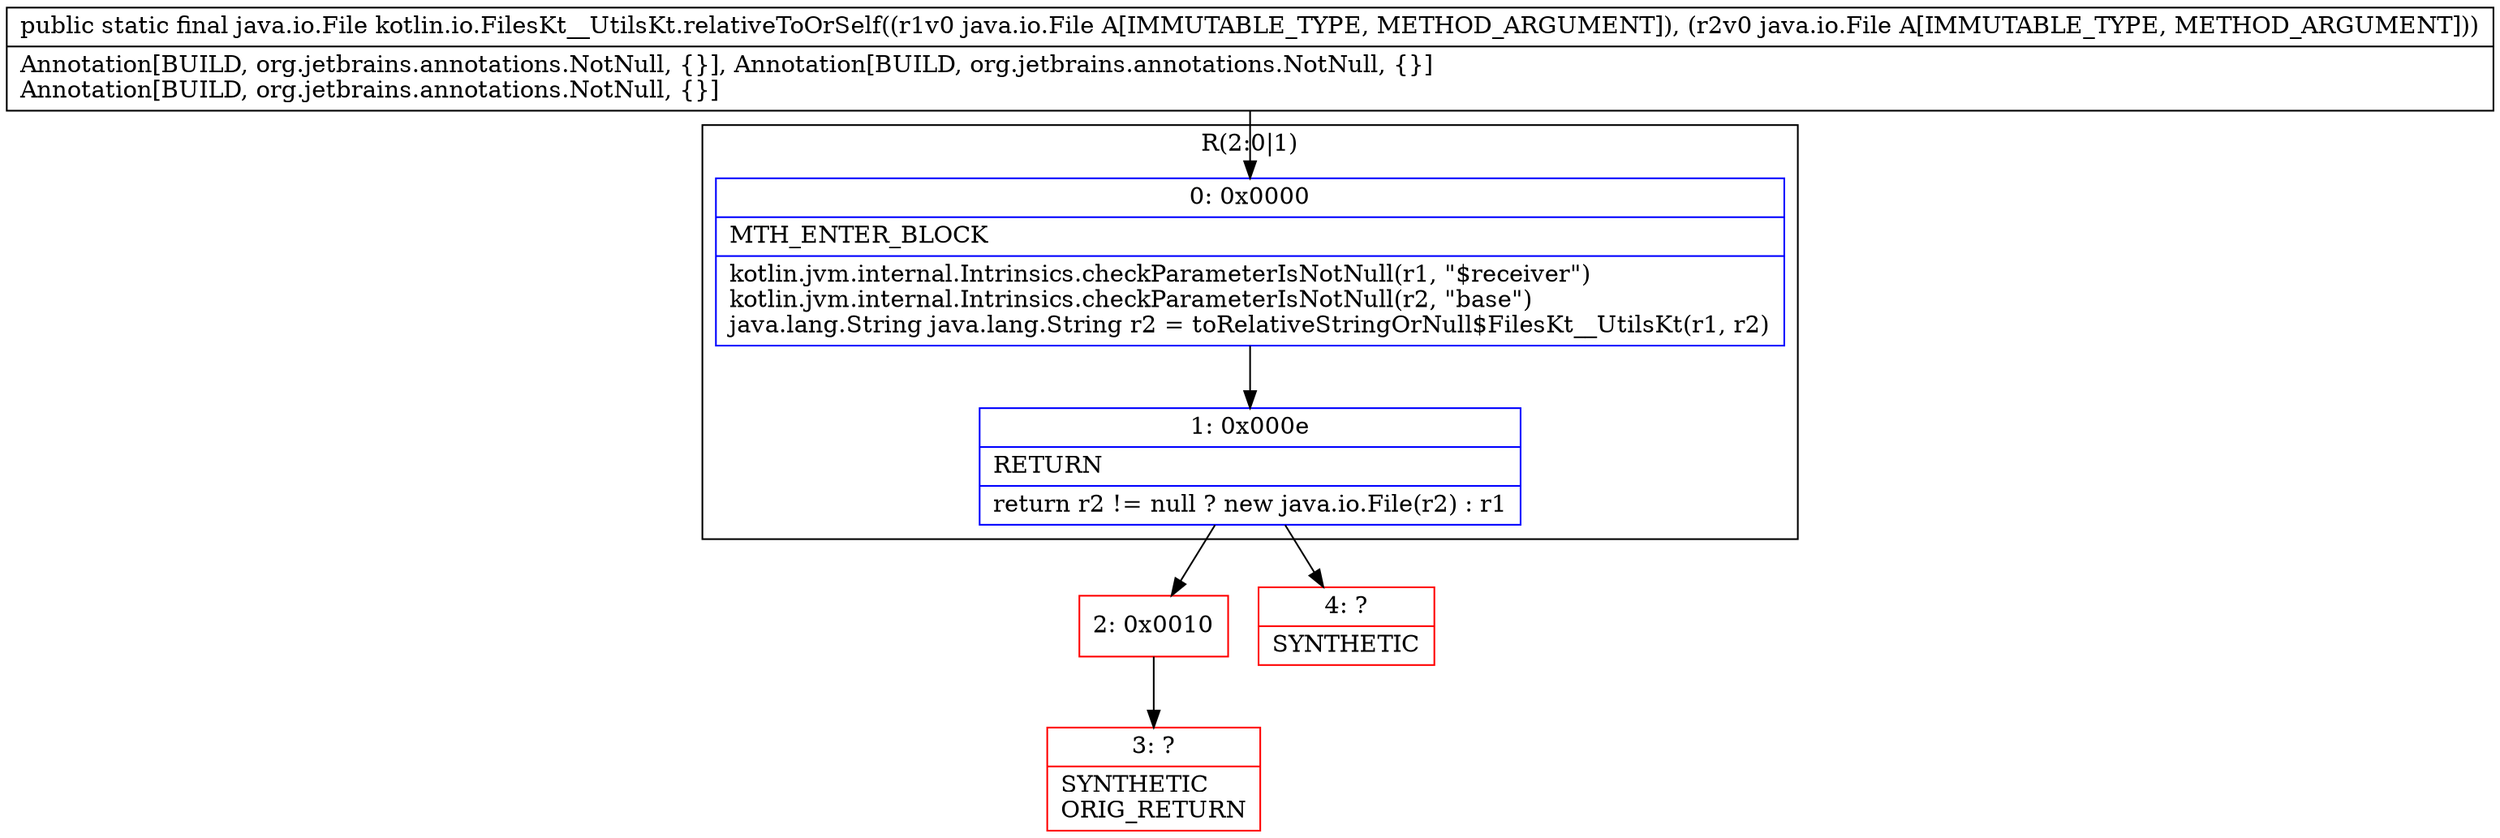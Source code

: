 digraph "CFG forkotlin.io.FilesKt__UtilsKt.relativeToOrSelf(Ljava\/io\/File;Ljava\/io\/File;)Ljava\/io\/File;" {
subgraph cluster_Region_1599647066 {
label = "R(2:0|1)";
node [shape=record,color=blue];
Node_0 [shape=record,label="{0\:\ 0x0000|MTH_ENTER_BLOCK\l|kotlin.jvm.internal.Intrinsics.checkParameterIsNotNull(r1, \"$receiver\")\lkotlin.jvm.internal.Intrinsics.checkParameterIsNotNull(r2, \"base\")\ljava.lang.String java.lang.String r2 = toRelativeStringOrNull$FilesKt__UtilsKt(r1, r2)\l}"];
Node_1 [shape=record,label="{1\:\ 0x000e|RETURN\l|return r2 != null ? new java.io.File(r2) : r1\l}"];
}
Node_2 [shape=record,color=red,label="{2\:\ 0x0010}"];
Node_3 [shape=record,color=red,label="{3\:\ ?|SYNTHETIC\lORIG_RETURN\l}"];
Node_4 [shape=record,color=red,label="{4\:\ ?|SYNTHETIC\l}"];
MethodNode[shape=record,label="{public static final java.io.File kotlin.io.FilesKt__UtilsKt.relativeToOrSelf((r1v0 java.io.File A[IMMUTABLE_TYPE, METHOD_ARGUMENT]), (r2v0 java.io.File A[IMMUTABLE_TYPE, METHOD_ARGUMENT]))  | Annotation[BUILD, org.jetbrains.annotations.NotNull, \{\}], Annotation[BUILD, org.jetbrains.annotations.NotNull, \{\}]\lAnnotation[BUILD, org.jetbrains.annotations.NotNull, \{\}]\l}"];
MethodNode -> Node_0;
Node_0 -> Node_1;
Node_1 -> Node_2;
Node_1 -> Node_4;
Node_2 -> Node_3;
}

